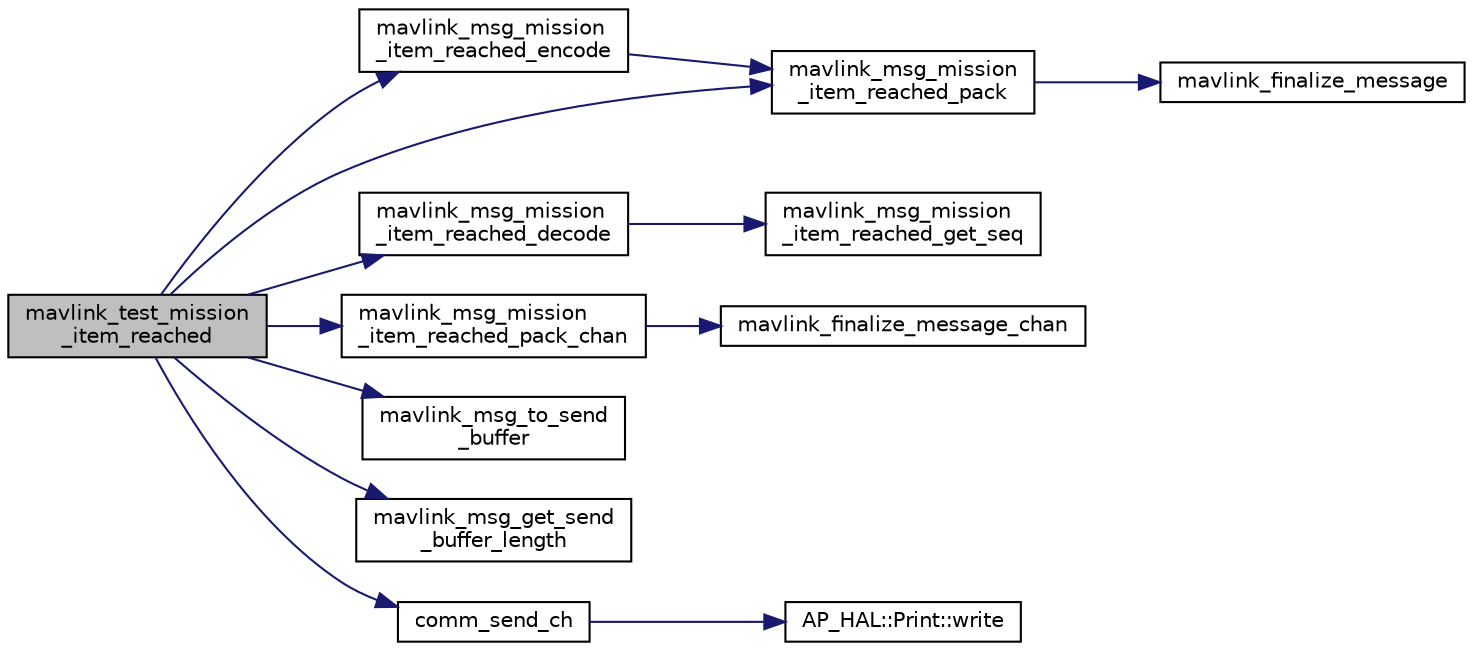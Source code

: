 digraph "mavlink_test_mission_item_reached"
{
 // INTERACTIVE_SVG=YES
  edge [fontname="Helvetica",fontsize="10",labelfontname="Helvetica",labelfontsize="10"];
  node [fontname="Helvetica",fontsize="10",shape=record];
  rankdir="LR";
  Node1 [label="mavlink_test_mission\l_item_reached",height=0.2,width=0.4,color="black", fillcolor="grey75", style="filled" fontcolor="black"];
  Node1 -> Node2 [color="midnightblue",fontsize="10",style="solid",fontname="Helvetica"];
  Node2 [label="mavlink_msg_mission\l_item_reached_encode",height=0.2,width=0.4,color="black", fillcolor="white", style="filled",URL="$mavlink__msg__mission__item__reached_8h.html#a9670956729ae037cf93a92223ee59867",tooltip="Encode a mission_item_reached struct. "];
  Node2 -> Node3 [color="midnightblue",fontsize="10",style="solid",fontname="Helvetica"];
  Node3 [label="mavlink_msg_mission\l_item_reached_pack",height=0.2,width=0.4,color="black", fillcolor="white", style="filled",URL="$mavlink__msg__mission__item__reached_8h.html#a0382de6eb5a37a4620502febce2ace81",tooltip="Pack a mission_item_reached message. "];
  Node3 -> Node4 [color="midnightblue",fontsize="10",style="solid",fontname="Helvetica"];
  Node4 [label="mavlink_finalize_message",height=0.2,width=0.4,color="black", fillcolor="white", style="filled",URL="$v0_89_2mavlink__helpers_8h.html#af3bea083c5ec83f5b6570b2bd4a817d0",tooltip="Finalize a MAVLink message with MAVLINK_COMM_0 as default channel. "];
  Node1 -> Node5 [color="midnightblue",fontsize="10",style="solid",fontname="Helvetica"];
  Node5 [label="mavlink_msg_mission\l_item_reached_decode",height=0.2,width=0.4,color="black", fillcolor="white", style="filled",URL="$mavlink__msg__mission__item__reached_8h.html#a61f8fa0b0f57ffd89c0a5da492ad5fa7",tooltip="Decode a mission_item_reached message into a struct. "];
  Node5 -> Node6 [color="midnightblue",fontsize="10",style="solid",fontname="Helvetica"];
  Node6 [label="mavlink_msg_mission\l_item_reached_get_seq",height=0.2,width=0.4,color="black", fillcolor="white", style="filled",URL="$mavlink__msg__mission__item__reached_8h.html#a5b5b8665f2e16d1819797ce265ebd786",tooltip="Send a mission_item_reached message. "];
  Node1 -> Node3 [color="midnightblue",fontsize="10",style="solid",fontname="Helvetica"];
  Node1 -> Node7 [color="midnightblue",fontsize="10",style="solid",fontname="Helvetica"];
  Node7 [label="mavlink_msg_mission\l_item_reached_pack_chan",height=0.2,width=0.4,color="black", fillcolor="white", style="filled",URL="$mavlink__msg__mission__item__reached_8h.html#a50becf7adbdf0af4bfc9e84123b3a872",tooltip="Pack a mission_item_reached message on a channel. "];
  Node7 -> Node8 [color="midnightblue",fontsize="10",style="solid",fontname="Helvetica"];
  Node8 [label="mavlink_finalize_message_chan",height=0.2,width=0.4,color="black", fillcolor="white", style="filled",URL="$v0_89_2mavlink__helpers_8h.html#aa66131138fc02101dcc73b4b556ab422",tooltip="Finalize a MAVLink message with channel assignment. "];
  Node1 -> Node9 [color="midnightblue",fontsize="10",style="solid",fontname="Helvetica"];
  Node9 [label="mavlink_msg_to_send\l_buffer",height=0.2,width=0.4,color="black", fillcolor="white", style="filled",URL="$v0_89_2mavlink__helpers_8h.html#afea0a9befa84822fd62c2899ea0d849e",tooltip="Pack a message to send it over a serial byte stream. "];
  Node1 -> Node10 [color="midnightblue",fontsize="10",style="solid",fontname="Helvetica"];
  Node10 [label="mavlink_msg_get_send\l_buffer_length",height=0.2,width=0.4,color="black", fillcolor="white", style="filled",URL="$v0_89_2protocol_8h.html#aa86c08f27aabb7a2e12a67f189f590c8",tooltip="Get the required buffer size for this message. "];
  Node1 -> Node11 [color="midnightblue",fontsize="10",style="solid",fontname="Helvetica"];
  Node11 [label="comm_send_ch",height=0.2,width=0.4,color="black", fillcolor="white", style="filled",URL="$GCS__MAVLink_8h.html#ab753873a1ee10adedd0ce246311468f8"];
  Node11 -> Node12 [color="midnightblue",fontsize="10",style="solid",fontname="Helvetica"];
  Node12 [label="AP_HAL::Print::write",height=0.2,width=0.4,color="black", fillcolor="white", style="filled",URL="$classAP__HAL_1_1Print.html#acc65391952a43334f8f5c9bef341f501"];
}
